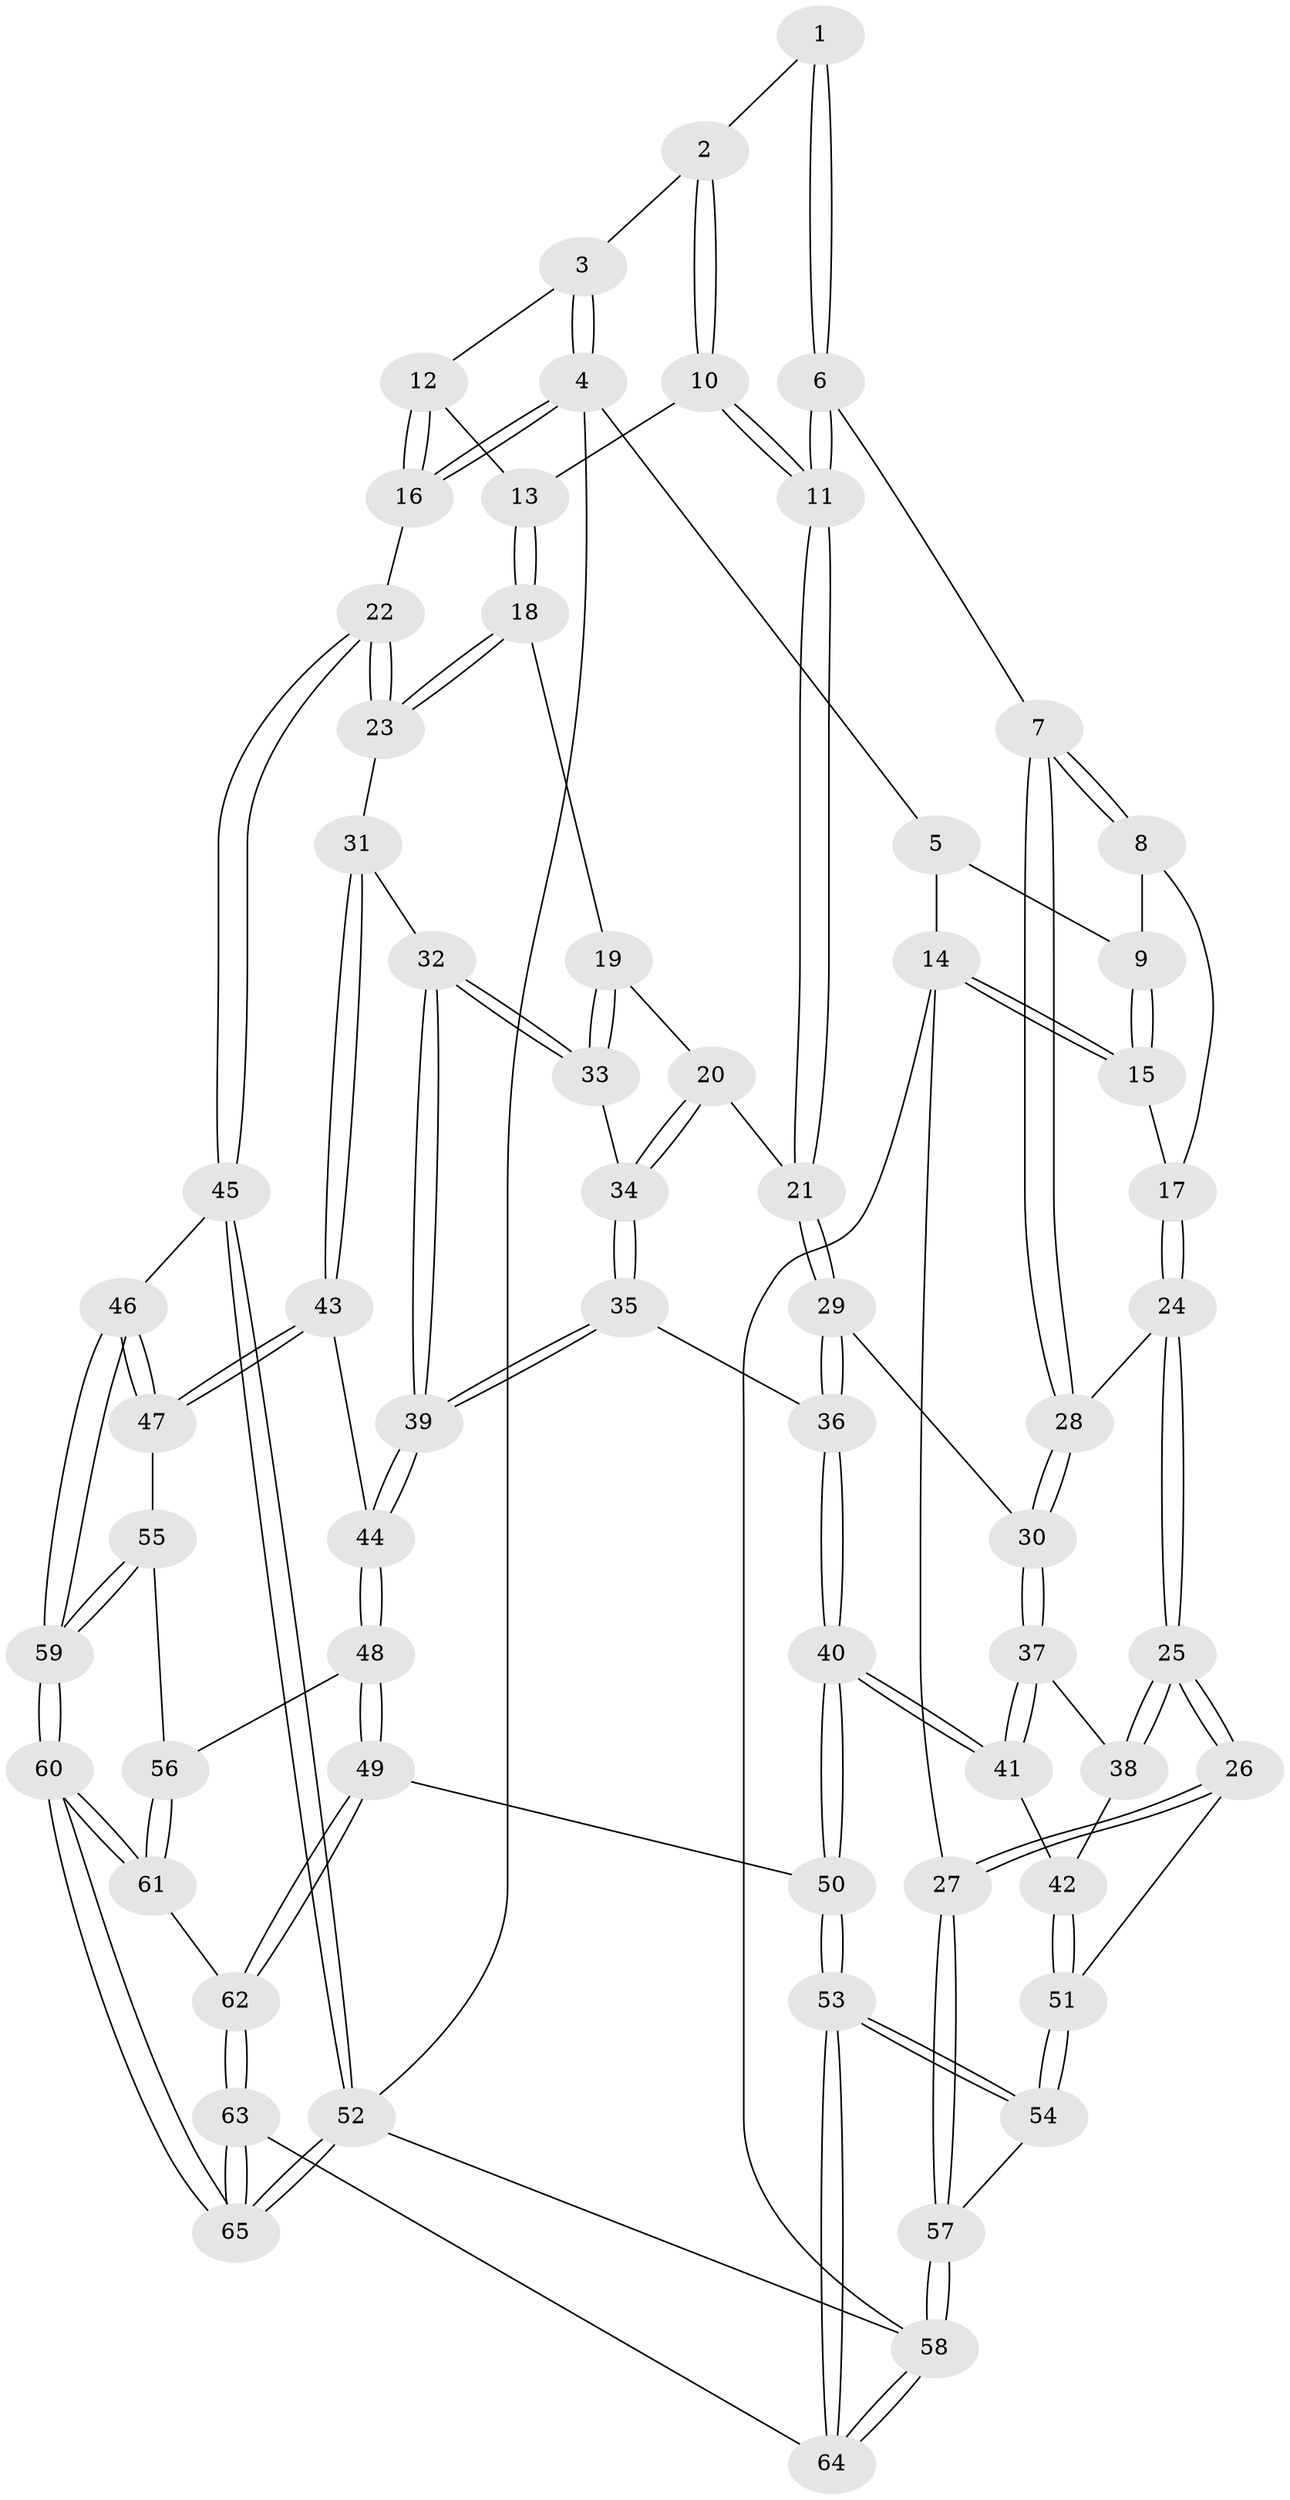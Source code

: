// coarse degree distribution, {4: 0.38461538461538464, 5: 0.41025641025641024, 6: 0.15384615384615385, 3: 0.05128205128205128}
// Generated by graph-tools (version 1.1) at 2025/21/03/04/25 18:21:12]
// undirected, 65 vertices, 159 edges
graph export_dot {
graph [start="1"]
  node [color=gray90,style=filled];
  1 [pos="+0.5314194187827866+0"];
  2 [pos="+0.6456405510321044+0"];
  3 [pos="+0.6943934945489768+0"];
  4 [pos="+1+0"];
  5 [pos="+0.2906848836539687+0"];
  6 [pos="+0.44432419550589813+0.23687688682056265"];
  7 [pos="+0.4416793151491633+0.23737195147769988"];
  8 [pos="+0.3395659286942608+0.18656252083886102"];
  9 [pos="+0.27373222558057586+0"];
  10 [pos="+0.6133709624348421+0.18869344321683237"];
  11 [pos="+0.5699239383620107+0.2564584756899594"];
  12 [pos="+0.8247989931770868+0.14528843163606292"];
  13 [pos="+0.7881772592281306+0.2335144795875136"];
  14 [pos="+0+0.311935347799732"];
  15 [pos="+0.09234483103430714+0.20452005813059612"];
  16 [pos="+1+0.20602676013926813"];
  17 [pos="+0.26685015870058587+0.2552582344391494"];
  18 [pos="+0.8061844049044723+0.3173940199726075"];
  19 [pos="+0.7163719860053978+0.34104354122353087"];
  20 [pos="+0.6535654154100335+0.34603864778440413"];
  21 [pos="+0.5938867685992244+0.3226899590334776"];
  22 [pos="+1+0.4511190736096062"];
  23 [pos="+0.9973127878478226+0.45991747272630273"];
  24 [pos="+0.267970427840407+0.31995976292525385"];
  25 [pos="+0.09813023325718276+0.5371556285127509"];
  26 [pos="+0.05068595830708084+0.5502648076717291"];
  27 [pos="+0.003986863316109718+0.5576956332558181"];
  28 [pos="+0.390570877937273+0.37393944326581263"];
  29 [pos="+0.501807398457338+0.4858613334990008"];
  30 [pos="+0.4121517568272819+0.45964380121385634"];
  31 [pos="+0.9438792596820833+0.49191348313835925"];
  32 [pos="+0.7751172240881535+0.5121091216839959"];
  33 [pos="+0.73391972028287+0.4613584016273686"];
  34 [pos="+0.6717591561531259+0.4188685133178827"];
  35 [pos="+0.6088882753131813+0.5782276850083238"];
  36 [pos="+0.5541625763869974+0.566301048390634"];
  37 [pos="+0.25463728395212054+0.5396343376614401"];
  38 [pos="+0.25168612693346887+0.5401258573133303"];
  39 [pos="+0.6271755300036509+0.5862131096270157"];
  40 [pos="+0.46718367689785467+0.6804971811190091"];
  41 [pos="+0.45162678018373587+0.6786336914119798"];
  42 [pos="+0.3453530402086798+0.718404251626943"];
  43 [pos="+0.8129556450291725+0.7073749010552454"];
  44 [pos="+0.6671892600767554+0.662100529845116"];
  45 [pos="+1+0.8219789268354615"];
  46 [pos="+0.8955233176158357+0.8456103322681737"];
  47 [pos="+0.8420904213129685+0.8255019873303803"];
  48 [pos="+0.6182857630314229+0.8452550393117038"];
  49 [pos="+0.5932419758758216+0.8604219016163307"];
  50 [pos="+0.4691136072768103+0.6897304944144417"];
  51 [pos="+0.32262389510958056+0.7486597470160791"];
  52 [pos="+1+1"];
  53 [pos="+0.33128794507951803+0.950728904027559"];
  54 [pos="+0.30802390905421373+0.8875503311598002"];
  55 [pos="+0.7888088954590227+0.8509804936946072"];
  56 [pos="+0.7825614377865675+0.8535914261146376"];
  57 [pos="+0+0.5706821525999528"];
  58 [pos="+0+1"];
  59 [pos="+0.8544109614010191+1"];
  60 [pos="+0.8447925566302232+1"];
  61 [pos="+0.7585250440106586+0.9638183274628274"];
  62 [pos="+0.5114101013503675+0.9989604654011334"];
  63 [pos="+0.39957890084972203+1"];
  64 [pos="+0.35771484902361006+1"];
  65 [pos="+0.8502094910293203+1"];
  1 -- 2;
  1 -- 6;
  1 -- 6;
  2 -- 3;
  2 -- 10;
  2 -- 10;
  3 -- 4;
  3 -- 4;
  3 -- 12;
  4 -- 5;
  4 -- 16;
  4 -- 16;
  4 -- 52;
  5 -- 9;
  5 -- 14;
  6 -- 7;
  6 -- 11;
  6 -- 11;
  7 -- 8;
  7 -- 8;
  7 -- 28;
  7 -- 28;
  8 -- 9;
  8 -- 17;
  9 -- 15;
  9 -- 15;
  10 -- 11;
  10 -- 11;
  10 -- 13;
  11 -- 21;
  11 -- 21;
  12 -- 13;
  12 -- 16;
  12 -- 16;
  13 -- 18;
  13 -- 18;
  14 -- 15;
  14 -- 15;
  14 -- 27;
  14 -- 58;
  15 -- 17;
  16 -- 22;
  17 -- 24;
  17 -- 24;
  18 -- 19;
  18 -- 23;
  18 -- 23;
  19 -- 20;
  19 -- 33;
  19 -- 33;
  20 -- 21;
  20 -- 34;
  20 -- 34;
  21 -- 29;
  21 -- 29;
  22 -- 23;
  22 -- 23;
  22 -- 45;
  22 -- 45;
  23 -- 31;
  24 -- 25;
  24 -- 25;
  24 -- 28;
  25 -- 26;
  25 -- 26;
  25 -- 38;
  25 -- 38;
  26 -- 27;
  26 -- 27;
  26 -- 51;
  27 -- 57;
  27 -- 57;
  28 -- 30;
  28 -- 30;
  29 -- 30;
  29 -- 36;
  29 -- 36;
  30 -- 37;
  30 -- 37;
  31 -- 32;
  31 -- 43;
  31 -- 43;
  32 -- 33;
  32 -- 33;
  32 -- 39;
  32 -- 39;
  33 -- 34;
  34 -- 35;
  34 -- 35;
  35 -- 36;
  35 -- 39;
  35 -- 39;
  36 -- 40;
  36 -- 40;
  37 -- 38;
  37 -- 41;
  37 -- 41;
  38 -- 42;
  39 -- 44;
  39 -- 44;
  40 -- 41;
  40 -- 41;
  40 -- 50;
  40 -- 50;
  41 -- 42;
  42 -- 51;
  42 -- 51;
  43 -- 44;
  43 -- 47;
  43 -- 47;
  44 -- 48;
  44 -- 48;
  45 -- 46;
  45 -- 52;
  45 -- 52;
  46 -- 47;
  46 -- 47;
  46 -- 59;
  46 -- 59;
  47 -- 55;
  48 -- 49;
  48 -- 49;
  48 -- 56;
  49 -- 50;
  49 -- 62;
  49 -- 62;
  50 -- 53;
  50 -- 53;
  51 -- 54;
  51 -- 54;
  52 -- 65;
  52 -- 65;
  52 -- 58;
  53 -- 54;
  53 -- 54;
  53 -- 64;
  53 -- 64;
  54 -- 57;
  55 -- 56;
  55 -- 59;
  55 -- 59;
  56 -- 61;
  56 -- 61;
  57 -- 58;
  57 -- 58;
  58 -- 64;
  58 -- 64;
  59 -- 60;
  59 -- 60;
  60 -- 61;
  60 -- 61;
  60 -- 65;
  60 -- 65;
  61 -- 62;
  62 -- 63;
  62 -- 63;
  63 -- 64;
  63 -- 65;
  63 -- 65;
}

